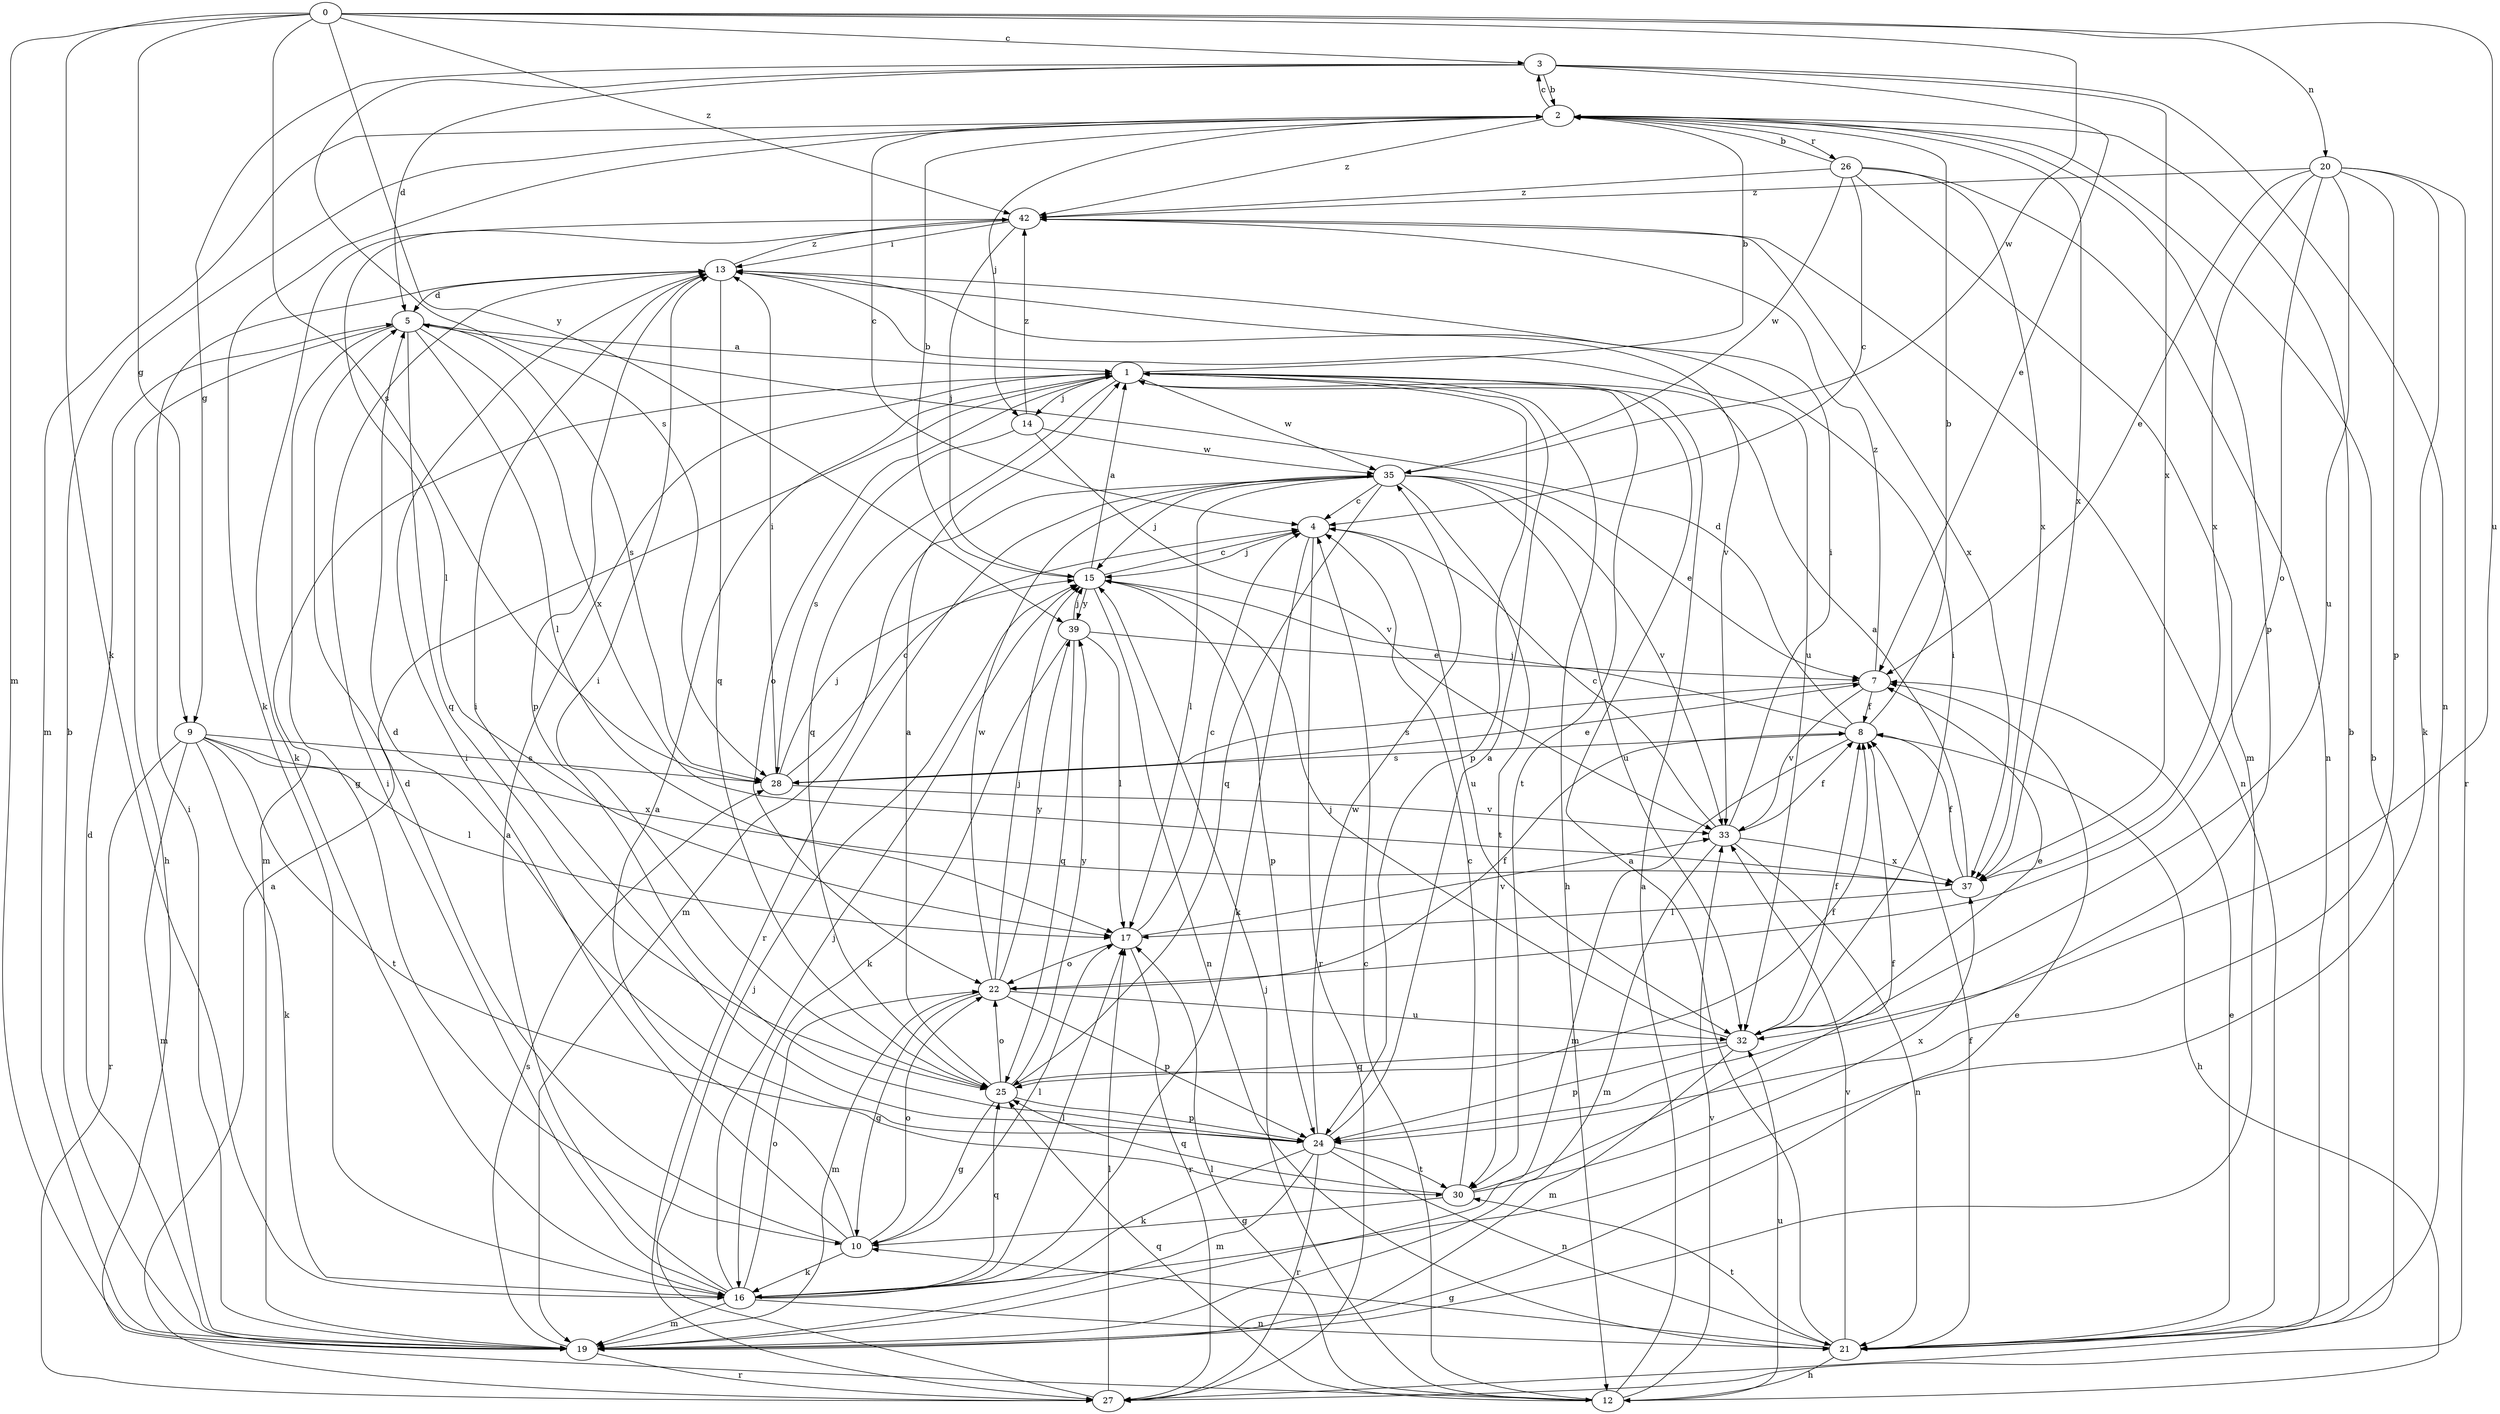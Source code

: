 strict digraph  {
0;
1;
2;
3;
4;
5;
7;
8;
9;
10;
12;
13;
14;
15;
16;
17;
19;
20;
21;
22;
24;
25;
26;
27;
28;
30;
32;
33;
35;
37;
39;
42;
0 -> 3  [label=c];
0 -> 9  [label=g];
0 -> 16  [label=k];
0 -> 19  [label=m];
0 -> 20  [label=n];
0 -> 28  [label=s];
0 -> 32  [label=u];
0 -> 35  [label=w];
0 -> 39  [label=y];
0 -> 42  [label=z];
1 -> 2  [label=b];
1 -> 12  [label=h];
1 -> 14  [label=j];
1 -> 19  [label=m];
1 -> 22  [label=o];
1 -> 24  [label=p];
1 -> 25  [label=q];
1 -> 30  [label=t];
1 -> 35  [label=w];
2 -> 3  [label=c];
2 -> 4  [label=c];
2 -> 14  [label=j];
2 -> 16  [label=k];
2 -> 19  [label=m];
2 -> 24  [label=p];
2 -> 26  [label=r];
2 -> 37  [label=x];
2 -> 42  [label=z];
3 -> 2  [label=b];
3 -> 5  [label=d];
3 -> 7  [label=e];
3 -> 9  [label=g];
3 -> 21  [label=n];
3 -> 28  [label=s];
3 -> 37  [label=x];
4 -> 15  [label=j];
4 -> 16  [label=k];
4 -> 27  [label=r];
4 -> 32  [label=u];
5 -> 1  [label=a];
5 -> 10  [label=g];
5 -> 12  [label=h];
5 -> 17  [label=l];
5 -> 25  [label=q];
5 -> 28  [label=s];
5 -> 37  [label=x];
7 -> 8  [label=f];
7 -> 28  [label=s];
7 -> 33  [label=v];
7 -> 42  [label=z];
8 -> 2  [label=b];
8 -> 5  [label=d];
8 -> 12  [label=h];
8 -> 15  [label=j];
8 -> 19  [label=m];
8 -> 28  [label=s];
9 -> 16  [label=k];
9 -> 17  [label=l];
9 -> 19  [label=m];
9 -> 27  [label=r];
9 -> 28  [label=s];
9 -> 30  [label=t];
9 -> 37  [label=x];
10 -> 1  [label=a];
10 -> 5  [label=d];
10 -> 13  [label=i];
10 -> 16  [label=k];
10 -> 17  [label=l];
10 -> 22  [label=o];
12 -> 1  [label=a];
12 -> 4  [label=c];
12 -> 15  [label=j];
12 -> 17  [label=l];
12 -> 25  [label=q];
12 -> 32  [label=u];
12 -> 33  [label=v];
13 -> 5  [label=d];
13 -> 24  [label=p];
13 -> 25  [label=q];
13 -> 32  [label=u];
13 -> 33  [label=v];
13 -> 42  [label=z];
14 -> 28  [label=s];
14 -> 33  [label=v];
14 -> 35  [label=w];
14 -> 42  [label=z];
15 -> 1  [label=a];
15 -> 2  [label=b];
15 -> 4  [label=c];
15 -> 21  [label=n];
15 -> 24  [label=p];
15 -> 39  [label=y];
16 -> 1  [label=a];
16 -> 13  [label=i];
16 -> 15  [label=j];
16 -> 17  [label=l];
16 -> 19  [label=m];
16 -> 21  [label=n];
16 -> 22  [label=o];
16 -> 25  [label=q];
17 -> 4  [label=c];
17 -> 22  [label=o];
17 -> 27  [label=r];
17 -> 33  [label=v];
19 -> 2  [label=b];
19 -> 5  [label=d];
19 -> 7  [label=e];
19 -> 13  [label=i];
19 -> 27  [label=r];
19 -> 28  [label=s];
20 -> 7  [label=e];
20 -> 16  [label=k];
20 -> 22  [label=o];
20 -> 24  [label=p];
20 -> 27  [label=r];
20 -> 32  [label=u];
20 -> 37  [label=x];
20 -> 42  [label=z];
21 -> 1  [label=a];
21 -> 2  [label=b];
21 -> 7  [label=e];
21 -> 8  [label=f];
21 -> 10  [label=g];
21 -> 12  [label=h];
21 -> 30  [label=t];
21 -> 33  [label=v];
22 -> 8  [label=f];
22 -> 10  [label=g];
22 -> 15  [label=j];
22 -> 19  [label=m];
22 -> 24  [label=p];
22 -> 32  [label=u];
22 -> 35  [label=w];
22 -> 39  [label=y];
24 -> 1  [label=a];
24 -> 5  [label=d];
24 -> 13  [label=i];
24 -> 16  [label=k];
24 -> 19  [label=m];
24 -> 21  [label=n];
24 -> 27  [label=r];
24 -> 30  [label=t];
24 -> 35  [label=w];
25 -> 1  [label=a];
25 -> 8  [label=f];
25 -> 10  [label=g];
25 -> 13  [label=i];
25 -> 22  [label=o];
25 -> 24  [label=p];
25 -> 39  [label=y];
26 -> 2  [label=b];
26 -> 4  [label=c];
26 -> 19  [label=m];
26 -> 21  [label=n];
26 -> 35  [label=w];
26 -> 37  [label=x];
26 -> 42  [label=z];
27 -> 1  [label=a];
27 -> 2  [label=b];
27 -> 15  [label=j];
27 -> 17  [label=l];
28 -> 4  [label=c];
28 -> 7  [label=e];
28 -> 13  [label=i];
28 -> 15  [label=j];
28 -> 33  [label=v];
30 -> 4  [label=c];
30 -> 8  [label=f];
30 -> 10  [label=g];
30 -> 25  [label=q];
30 -> 37  [label=x];
32 -> 7  [label=e];
32 -> 8  [label=f];
32 -> 13  [label=i];
32 -> 15  [label=j];
32 -> 19  [label=m];
32 -> 24  [label=p];
32 -> 25  [label=q];
33 -> 4  [label=c];
33 -> 8  [label=f];
33 -> 13  [label=i];
33 -> 19  [label=m];
33 -> 21  [label=n];
33 -> 37  [label=x];
35 -> 4  [label=c];
35 -> 7  [label=e];
35 -> 15  [label=j];
35 -> 17  [label=l];
35 -> 19  [label=m];
35 -> 25  [label=q];
35 -> 27  [label=r];
35 -> 30  [label=t];
35 -> 32  [label=u];
35 -> 33  [label=v];
37 -> 1  [label=a];
37 -> 8  [label=f];
37 -> 17  [label=l];
39 -> 7  [label=e];
39 -> 15  [label=j];
39 -> 16  [label=k];
39 -> 17  [label=l];
39 -> 25  [label=q];
42 -> 13  [label=i];
42 -> 15  [label=j];
42 -> 16  [label=k];
42 -> 17  [label=l];
42 -> 21  [label=n];
42 -> 37  [label=x];
}
